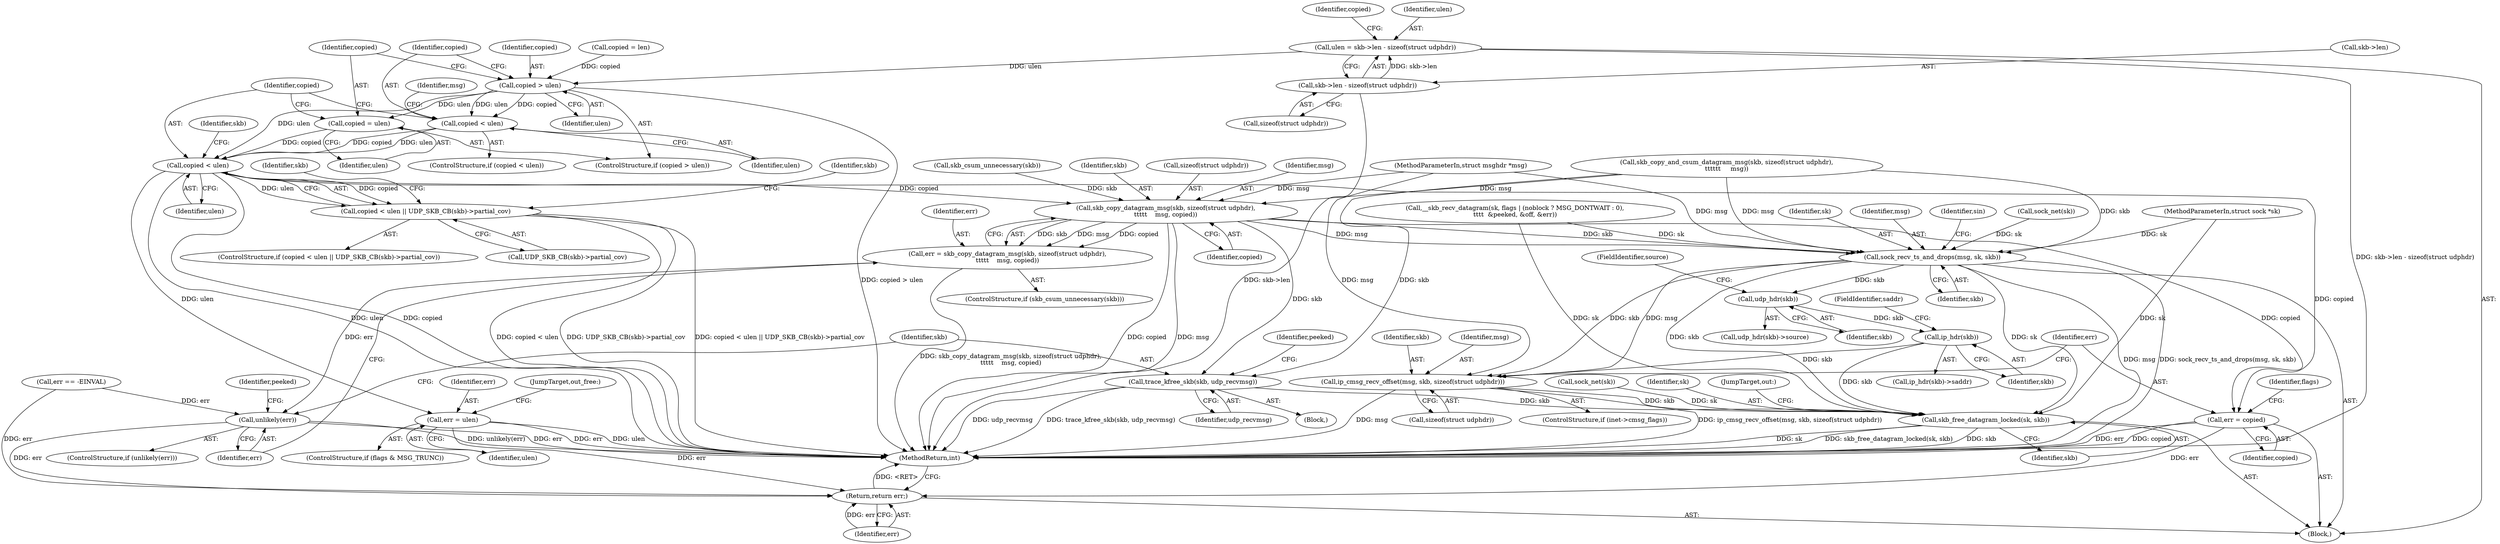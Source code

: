digraph "0_linux_beb39db59d14990e401e235faf66a6b9b31240b0@API" {
"1000162" [label="(Call,ulen = skb->len - sizeof(struct udphdr))"];
"1000164" [label="(Call,skb->len - sizeof(struct udphdr))"];
"1000174" [label="(Call,copied > ulen)"];
"1000177" [label="(Call,copied = ulen)"];
"1000192" [label="(Call,copied < ulen)"];
"1000191" [label="(Call,copied < ulen || UDP_SKB_CB(skb)->partial_cov)"];
"1000209" [label="(Call,skb_copy_datagram_msg(skb, sizeof(struct udphdr),\n\t\t\t\t\t    msg, copied))"];
"1000207" [label="(Call,err = skb_copy_datagram_msg(skb, sizeof(struct udphdr),\n\t\t\t\t\t    msg, copied))"];
"1000231" [label="(Call,unlikely(err))"];
"1000329" [label="(Return,return err;)"];
"1000234" [label="(Call,trace_kfree_skb(skb, udp_recvmsg))"];
"1000325" [label="(Call,skb_free_datagram_locked(sk, skb))"];
"1000260" [label="(Call,sock_recv_ts_and_drops(msg, sk, skb))"];
"1000277" [label="(Call,udp_hdr(skb))"];
"1000287" [label="(Call,ip_hdr(skb))"];
"1000309" [label="(Call,ip_cmsg_recv_offset(msg, skb, sizeof(struct udphdr)))"];
"1000314" [label="(Call,err = copied)"];
"1000321" [label="(Call,err = ulen)"];
"1000182" [label="(Call,copied < ulen)"];
"1000325" [label="(Call,skb_free_datagram_locked(sk, skb))"];
"1000179" [label="(Identifier,ulen)"];
"1000239" [label="(Identifier,peeked)"];
"1000317" [label="(ControlStructure,if (flags & MSG_TRUNC))"];
"1000193" [label="(Identifier,copied)"];
"1000165" [label="(Call,skb->len)"];
"1000174" [label="(Call,copied > ulen)"];
"1000309" [label="(Call,ip_cmsg_recv_offset(msg, skb, sizeof(struct udphdr)))"];
"1000230" [label="(ControlStructure,if (unlikely(err)))"];
"1000322" [label="(Identifier,err)"];
"1000209" [label="(Call,skb_copy_datagram_msg(skb, sizeof(struct udphdr),\n\t\t\t\t\t    msg, copied))"];
"1000235" [label="(Identifier,skb)"];
"1000247" [label="(Call,sock_net(sk))"];
"1000194" [label="(Identifier,ulen)"];
"1000208" [label="(Identifier,err)"];
"1000173" [label="(ControlStructure,if (copied > ulen))"];
"1000277" [label="(Call,udp_hdr(skb))"];
"1000182" [label="(Call,copied < ulen)"];
"1000190" [label="(ControlStructure,if (copied < ulen || UDP_SKB_CB(skb)->partial_cov))"];
"1000162" [label="(Call,ulen = skb->len - sizeof(struct udphdr))"];
"1000321" [label="(Call,err = ulen)"];
"1000232" [label="(Identifier,err)"];
"1000263" [label="(Identifier,skb)"];
"1000260" [label="(Call,sock_recv_ts_and_drops(msg, sk, skb))"];
"1000315" [label="(Identifier,err)"];
"1000104" [label="(MethodParameterIn,struct sock *sk)"];
"1000204" [label="(ControlStructure,if (skb_csum_unnecessary(skb)))"];
"1000262" [label="(Identifier,sk)"];
"1000181" [label="(ControlStructure,if (copied < ulen))"];
"1000261" [label="(Identifier,msg)"];
"1000191" [label="(Call,copied < ulen || UDP_SKB_CB(skb)->partial_cov)"];
"1000225" [label="(Call,err == -EINVAL)"];
"1000195" [label="(Call,UDP_SKB_CB(skb)->partial_cov)"];
"1000164" [label="(Call,skb->len - sizeof(struct udphdr))"];
"1000170" [label="(Call,copied = len)"];
"1000192" [label="(Call,copied < ulen)"];
"1000205" [label="(Call,skb_csum_unnecessary(skb))"];
"1000256" [label="(Call,sock_net(sk))"];
"1000236" [label="(Identifier,udp_recvmsg)"];
"1000202" [label="(Identifier,skb)"];
"1000171" [label="(Identifier,copied)"];
"1000210" [label="(Identifier,skb)"];
"1000330" [label="(Identifier,err)"];
"1000288" [label="(Identifier,skb)"];
"1000278" [label="(Identifier,skb)"];
"1000214" [label="(Identifier,copied)"];
"1000219" [label="(Call,skb_copy_and_csum_datagram_msg(skb, sizeof(struct udphdr),\n\t\t\t\t\t\t     msg))"];
"1000312" [label="(Call,sizeof(struct udphdr))"];
"1000316" [label="(Identifier,copied)"];
"1000311" [label="(Identifier,skb)"];
"1000314" [label="(Call,err = copied)"];
"1000326" [label="(Identifier,sk)"];
"1000305" [label="(ControlStructure,if (inet->cmsg_flags))"];
"1000163" [label="(Identifier,ulen)"];
"1000231" [label="(Call,unlikely(err))"];
"1000110" [label="(Block,)"];
"1000327" [label="(Identifier,skb)"];
"1000328" [label="(JumpTarget,out:)"];
"1000183" [label="(Identifier,copied)"];
"1000323" [label="(Identifier,ulen)"];
"1000233" [label="(Block,)"];
"1000211" [label="(Call,sizeof(struct udphdr))"];
"1000206" [label="(Identifier,skb)"];
"1000286" [label="(Call,ip_hdr(skb)->saddr)"];
"1000184" [label="(Identifier,ulen)"];
"1000213" [label="(Identifier,msg)"];
"1000329" [label="(Return,return err;)"];
"1000279" [label="(FieldIdentifier,source)"];
"1000178" [label="(Identifier,copied)"];
"1000289" [label="(FieldIdentifier,saddr)"];
"1000177" [label="(Call,copied = ulen)"];
"1000144" [label="(Call,__skb_recv_datagram(sk, flags | (noblock ? MSG_DONTWAIT : 0),\n\t\t\t\t  &peeked, &off, &err))"];
"1000234" [label="(Call,trace_kfree_skb(skb, udp_recvmsg))"];
"1000187" [label="(Identifier,msg)"];
"1000276" [label="(Call,udp_hdr(skb)->source)"];
"1000287" [label="(Call,ip_hdr(skb))"];
"1000310" [label="(Identifier,msg)"];
"1000207" [label="(Call,err = skb_copy_datagram_msg(skb, sizeof(struct udphdr),\n\t\t\t\t\t    msg, copied))"];
"1000175" [label="(Identifier,copied)"];
"1000176" [label="(Identifier,ulen)"];
"1000363" [label="(MethodReturn,int)"];
"1000197" [label="(Identifier,skb)"];
"1000168" [label="(Call,sizeof(struct udphdr))"];
"1000319" [label="(Identifier,flags)"];
"1000105" [label="(MethodParameterIn,struct msghdr *msg)"];
"1000254" [label="(Identifier,peeked)"];
"1000265" [label="(Identifier,sin)"];
"1000324" [label="(JumpTarget,out_free:)"];
"1000162" -> "1000110"  [label="AST: "];
"1000162" -> "1000164"  [label="CFG: "];
"1000163" -> "1000162"  [label="AST: "];
"1000164" -> "1000162"  [label="AST: "];
"1000171" -> "1000162"  [label="CFG: "];
"1000162" -> "1000363"  [label="DDG: skb->len - sizeof(struct udphdr)"];
"1000164" -> "1000162"  [label="DDG: skb->len"];
"1000162" -> "1000174"  [label="DDG: ulen"];
"1000164" -> "1000168"  [label="CFG: "];
"1000165" -> "1000164"  [label="AST: "];
"1000168" -> "1000164"  [label="AST: "];
"1000164" -> "1000363"  [label="DDG: skb->len"];
"1000174" -> "1000173"  [label="AST: "];
"1000174" -> "1000176"  [label="CFG: "];
"1000175" -> "1000174"  [label="AST: "];
"1000176" -> "1000174"  [label="AST: "];
"1000178" -> "1000174"  [label="CFG: "];
"1000183" -> "1000174"  [label="CFG: "];
"1000174" -> "1000363"  [label="DDG: copied > ulen"];
"1000170" -> "1000174"  [label="DDG: copied"];
"1000174" -> "1000177"  [label="DDG: ulen"];
"1000174" -> "1000182"  [label="DDG: copied"];
"1000174" -> "1000182"  [label="DDG: ulen"];
"1000174" -> "1000192"  [label="DDG: ulen"];
"1000177" -> "1000173"  [label="AST: "];
"1000177" -> "1000179"  [label="CFG: "];
"1000178" -> "1000177"  [label="AST: "];
"1000179" -> "1000177"  [label="AST: "];
"1000193" -> "1000177"  [label="CFG: "];
"1000177" -> "1000192"  [label="DDG: copied"];
"1000192" -> "1000191"  [label="AST: "];
"1000192" -> "1000194"  [label="CFG: "];
"1000193" -> "1000192"  [label="AST: "];
"1000194" -> "1000192"  [label="AST: "];
"1000197" -> "1000192"  [label="CFG: "];
"1000191" -> "1000192"  [label="CFG: "];
"1000192" -> "1000363"  [label="DDG: ulen"];
"1000192" -> "1000363"  [label="DDG: copied"];
"1000192" -> "1000191"  [label="DDG: copied"];
"1000192" -> "1000191"  [label="DDG: ulen"];
"1000182" -> "1000192"  [label="DDG: copied"];
"1000182" -> "1000192"  [label="DDG: ulen"];
"1000192" -> "1000209"  [label="DDG: copied"];
"1000192" -> "1000314"  [label="DDG: copied"];
"1000192" -> "1000321"  [label="DDG: ulen"];
"1000191" -> "1000190"  [label="AST: "];
"1000191" -> "1000195"  [label="CFG: "];
"1000195" -> "1000191"  [label="AST: "];
"1000202" -> "1000191"  [label="CFG: "];
"1000206" -> "1000191"  [label="CFG: "];
"1000191" -> "1000363"  [label="DDG: UDP_SKB_CB(skb)->partial_cov"];
"1000191" -> "1000363"  [label="DDG: copied < ulen || UDP_SKB_CB(skb)->partial_cov"];
"1000191" -> "1000363"  [label="DDG: copied < ulen"];
"1000209" -> "1000207"  [label="AST: "];
"1000209" -> "1000214"  [label="CFG: "];
"1000210" -> "1000209"  [label="AST: "];
"1000211" -> "1000209"  [label="AST: "];
"1000213" -> "1000209"  [label="AST: "];
"1000214" -> "1000209"  [label="AST: "];
"1000207" -> "1000209"  [label="CFG: "];
"1000209" -> "1000363"  [label="DDG: copied"];
"1000209" -> "1000363"  [label="DDG: msg"];
"1000209" -> "1000207"  [label="DDG: skb"];
"1000209" -> "1000207"  [label="DDG: msg"];
"1000209" -> "1000207"  [label="DDG: copied"];
"1000205" -> "1000209"  [label="DDG: skb"];
"1000219" -> "1000209"  [label="DDG: msg"];
"1000105" -> "1000209"  [label="DDG: msg"];
"1000209" -> "1000234"  [label="DDG: skb"];
"1000209" -> "1000260"  [label="DDG: msg"];
"1000209" -> "1000260"  [label="DDG: skb"];
"1000209" -> "1000314"  [label="DDG: copied"];
"1000207" -> "1000204"  [label="AST: "];
"1000208" -> "1000207"  [label="AST: "];
"1000232" -> "1000207"  [label="CFG: "];
"1000207" -> "1000363"  [label="DDG: skb_copy_datagram_msg(skb, sizeof(struct udphdr),\n\t\t\t\t\t    msg, copied)"];
"1000207" -> "1000231"  [label="DDG: err"];
"1000231" -> "1000230"  [label="AST: "];
"1000231" -> "1000232"  [label="CFG: "];
"1000232" -> "1000231"  [label="AST: "];
"1000235" -> "1000231"  [label="CFG: "];
"1000254" -> "1000231"  [label="CFG: "];
"1000231" -> "1000363"  [label="DDG: unlikely(err)"];
"1000231" -> "1000363"  [label="DDG: err"];
"1000225" -> "1000231"  [label="DDG: err"];
"1000231" -> "1000329"  [label="DDG: err"];
"1000329" -> "1000110"  [label="AST: "];
"1000329" -> "1000330"  [label="CFG: "];
"1000330" -> "1000329"  [label="AST: "];
"1000363" -> "1000329"  [label="CFG: "];
"1000329" -> "1000363"  [label="DDG: <RET>"];
"1000330" -> "1000329"  [label="DDG: err"];
"1000314" -> "1000329"  [label="DDG: err"];
"1000225" -> "1000329"  [label="DDG: err"];
"1000321" -> "1000329"  [label="DDG: err"];
"1000234" -> "1000233"  [label="AST: "];
"1000234" -> "1000236"  [label="CFG: "];
"1000235" -> "1000234"  [label="AST: "];
"1000236" -> "1000234"  [label="AST: "];
"1000239" -> "1000234"  [label="CFG: "];
"1000234" -> "1000363"  [label="DDG: udp_recvmsg"];
"1000234" -> "1000363"  [label="DDG: trace_kfree_skb(skb, udp_recvmsg)"];
"1000219" -> "1000234"  [label="DDG: skb"];
"1000234" -> "1000325"  [label="DDG: skb"];
"1000325" -> "1000110"  [label="AST: "];
"1000325" -> "1000327"  [label="CFG: "];
"1000326" -> "1000325"  [label="AST: "];
"1000327" -> "1000325"  [label="AST: "];
"1000328" -> "1000325"  [label="CFG: "];
"1000325" -> "1000363"  [label="DDG: sk"];
"1000325" -> "1000363"  [label="DDG: skb_free_datagram_locked(sk, skb)"];
"1000325" -> "1000363"  [label="DDG: skb"];
"1000247" -> "1000325"  [label="DDG: sk"];
"1000260" -> "1000325"  [label="DDG: sk"];
"1000260" -> "1000325"  [label="DDG: skb"];
"1000144" -> "1000325"  [label="DDG: sk"];
"1000104" -> "1000325"  [label="DDG: sk"];
"1000309" -> "1000325"  [label="DDG: skb"];
"1000287" -> "1000325"  [label="DDG: skb"];
"1000260" -> "1000110"  [label="AST: "];
"1000260" -> "1000263"  [label="CFG: "];
"1000261" -> "1000260"  [label="AST: "];
"1000262" -> "1000260"  [label="AST: "];
"1000263" -> "1000260"  [label="AST: "];
"1000265" -> "1000260"  [label="CFG: "];
"1000260" -> "1000363"  [label="DDG: sock_recv_ts_and_drops(msg, sk, skb)"];
"1000260" -> "1000363"  [label="DDG: msg"];
"1000219" -> "1000260"  [label="DDG: msg"];
"1000219" -> "1000260"  [label="DDG: skb"];
"1000105" -> "1000260"  [label="DDG: msg"];
"1000144" -> "1000260"  [label="DDG: sk"];
"1000256" -> "1000260"  [label="DDG: sk"];
"1000104" -> "1000260"  [label="DDG: sk"];
"1000260" -> "1000277"  [label="DDG: skb"];
"1000260" -> "1000309"  [label="DDG: msg"];
"1000260" -> "1000309"  [label="DDG: skb"];
"1000277" -> "1000276"  [label="AST: "];
"1000277" -> "1000278"  [label="CFG: "];
"1000278" -> "1000277"  [label="AST: "];
"1000279" -> "1000277"  [label="CFG: "];
"1000277" -> "1000287"  [label="DDG: skb"];
"1000287" -> "1000286"  [label="AST: "];
"1000287" -> "1000288"  [label="CFG: "];
"1000288" -> "1000287"  [label="AST: "];
"1000289" -> "1000287"  [label="CFG: "];
"1000287" -> "1000309"  [label="DDG: skb"];
"1000309" -> "1000305"  [label="AST: "];
"1000309" -> "1000312"  [label="CFG: "];
"1000310" -> "1000309"  [label="AST: "];
"1000311" -> "1000309"  [label="AST: "];
"1000312" -> "1000309"  [label="AST: "];
"1000315" -> "1000309"  [label="CFG: "];
"1000309" -> "1000363"  [label="DDG: msg"];
"1000309" -> "1000363"  [label="DDG: ip_cmsg_recv_offset(msg, skb, sizeof(struct udphdr))"];
"1000105" -> "1000309"  [label="DDG: msg"];
"1000314" -> "1000110"  [label="AST: "];
"1000314" -> "1000316"  [label="CFG: "];
"1000315" -> "1000314"  [label="AST: "];
"1000316" -> "1000314"  [label="AST: "];
"1000319" -> "1000314"  [label="CFG: "];
"1000314" -> "1000363"  [label="DDG: err"];
"1000314" -> "1000363"  [label="DDG: copied"];
"1000321" -> "1000317"  [label="AST: "];
"1000321" -> "1000323"  [label="CFG: "];
"1000322" -> "1000321"  [label="AST: "];
"1000323" -> "1000321"  [label="AST: "];
"1000324" -> "1000321"  [label="CFG: "];
"1000321" -> "1000363"  [label="DDG: err"];
"1000321" -> "1000363"  [label="DDG: ulen"];
"1000182" -> "1000181"  [label="AST: "];
"1000182" -> "1000184"  [label="CFG: "];
"1000183" -> "1000182"  [label="AST: "];
"1000184" -> "1000182"  [label="AST: "];
"1000187" -> "1000182"  [label="CFG: "];
"1000193" -> "1000182"  [label="CFG: "];
}
